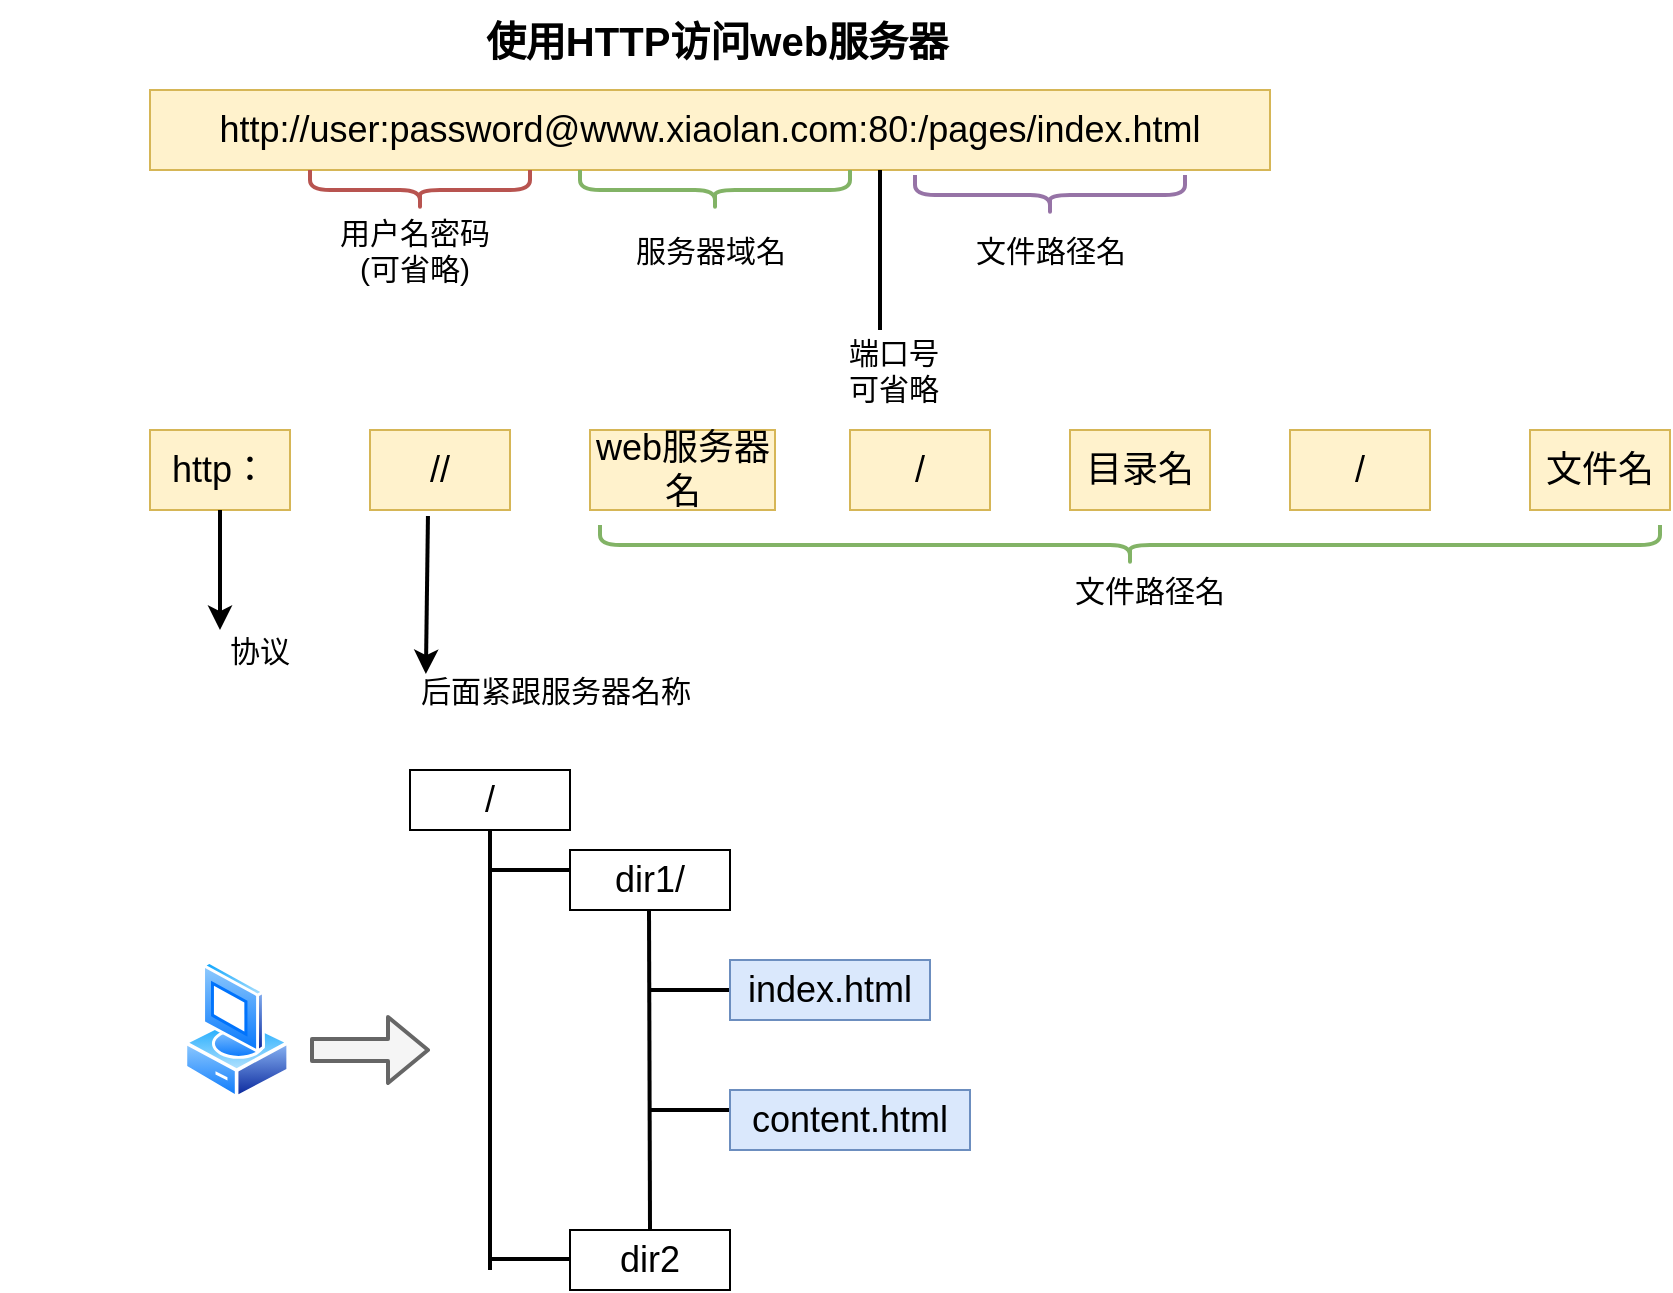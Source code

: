 <mxfile version="13.5.8" type="device"><diagram id="hoGXD-Ym1MJ3z4P1cxw_" name="第 1 页"><mxGraphModel dx="2249" dy="713" grid="1" gridSize="10" guides="1" tooltips="1" connect="1" arrows="1" fold="1" page="1" pageScale="1" pageWidth="827" pageHeight="1169" math="0" shadow="0"><root><mxCell id="0"/><mxCell id="1" parent="0"/><mxCell id="fObjxdO-kKKhCXR6H4R_-1" value="&lt;font style=&quot;font-size: 18px&quot;&gt;http://user:password@www.xiaolan.com:80:/pages/index.html&lt;/font&gt;" style="rounded=0;whiteSpace=wrap;html=1;fillColor=#fff2cc;strokeColor=#d6b656;" vertex="1" parent="1"><mxGeometry x="60" y="120" width="560" height="40" as="geometry"/></mxCell><mxCell id="fObjxdO-kKKhCXR6H4R_-3" value="" style="shape=curlyBracket;whiteSpace=wrap;html=1;rounded=1;rotation=-90;fillColor=#f8cecc;strokeColor=#b85450;strokeWidth=2;" vertex="1" parent="1"><mxGeometry x="185" y="115" width="20" height="110" as="geometry"/></mxCell><mxCell id="fObjxdO-kKKhCXR6H4R_-4" value="&lt;font style=&quot;font-size: 15px&quot;&gt;用户名密码&lt;br&gt;(可省略)&lt;br&gt;&lt;/font&gt;" style="text;html=1;strokeColor=none;fillColor=none;align=center;verticalAlign=middle;whiteSpace=wrap;rounded=0;" vertex="1" parent="1"><mxGeometry x="140" y="190" width="105" height="20" as="geometry"/></mxCell><mxCell id="fObjxdO-kKKhCXR6H4R_-5" value="" style="shape=curlyBracket;whiteSpace=wrap;html=1;rounded=1;strokeWidth=2;rotation=-90;fillColor=#d5e8d4;strokeColor=#82b366;" vertex="1" parent="1"><mxGeometry x="332.5" y="102.5" width="20" height="135" as="geometry"/></mxCell><mxCell id="fObjxdO-kKKhCXR6H4R_-6" value="&lt;font&gt;&lt;font style=&quot;font-size: 15px&quot;&gt;服务器域名&lt;/font&gt;&lt;br&gt;&lt;/font&gt;" style="text;html=1;strokeColor=none;fillColor=none;align=center;verticalAlign=middle;whiteSpace=wrap;rounded=0;" vertex="1" parent="1"><mxGeometry x="287.5" y="190" width="105" height="20" as="geometry"/></mxCell><mxCell id="fObjxdO-kKKhCXR6H4R_-7" value="" style="line;strokeWidth=2;direction=south;html=1;" vertex="1" parent="1"><mxGeometry x="420" y="160" width="10" height="80" as="geometry"/></mxCell><mxCell id="fObjxdO-kKKhCXR6H4R_-8" value="&lt;font style=&quot;font-size: 15px&quot;&gt;端口号&lt;br&gt;可省略&lt;br&gt;&lt;/font&gt;" style="text;html=1;strokeColor=none;fillColor=none;align=center;verticalAlign=middle;whiteSpace=wrap;rounded=0;" vertex="1" parent="1"><mxGeometry x="372.5" y="250" width="117.5" height="20" as="geometry"/></mxCell><mxCell id="fObjxdO-kKKhCXR6H4R_-9" value="" style="shape=curlyBracket;whiteSpace=wrap;html=1;rounded=1;strokeWidth=2;rotation=-90;fillColor=#e1d5e7;strokeColor=#9673a6;" vertex="1" parent="1"><mxGeometry x="500" y="105" width="20" height="135" as="geometry"/></mxCell><mxCell id="fObjxdO-kKKhCXR6H4R_-10" value="&lt;font&gt;&lt;font style=&quot;font-size: 15px&quot;&gt;文件路径名&lt;/font&gt;&lt;br&gt;&lt;/font&gt;" style="text;html=1;strokeColor=none;fillColor=none;align=center;verticalAlign=middle;whiteSpace=wrap;rounded=0;" vertex="1" parent="1"><mxGeometry x="457.5" y="190" width="105" height="20" as="geometry"/></mxCell><mxCell id="fObjxdO-kKKhCXR6H4R_-11" value="&lt;font style=&quot;font-size: 20px&quot;&gt;使用HTTP访问web服务器&lt;/font&gt;" style="text;strokeColor=none;fillColor=none;html=1;fontSize=24;fontStyle=1;verticalAlign=middle;align=center;" vertex="1" parent="1"><mxGeometry x="292.5" y="75" width="100" height="40" as="geometry"/></mxCell><mxCell id="fObjxdO-kKKhCXR6H4R_-18" value="&lt;font style=&quot;font-size: 18px&quot;&gt;http：&lt;/font&gt;" style="rounded=0;whiteSpace=wrap;html=1;fillColor=#fff2cc;strokeColor=#d6b656;" vertex="1" parent="1"><mxGeometry x="60" y="290" width="70" height="40" as="geometry"/></mxCell><mxCell id="fObjxdO-kKKhCXR6H4R_-19" value="&lt;span style=&quot;font-size: 18px&quot;&gt;//&lt;/span&gt;" style="rounded=0;whiteSpace=wrap;html=1;fillColor=#fff2cc;strokeColor=#d6b656;" vertex="1" parent="1"><mxGeometry x="170" y="290" width="70" height="40" as="geometry"/></mxCell><mxCell id="fObjxdO-kKKhCXR6H4R_-20" value="&lt;span style=&quot;font-size: 18px&quot;&gt;web服务器名&lt;/span&gt;" style="rounded=0;whiteSpace=wrap;html=1;fillColor=#fff2cc;strokeColor=#d6b656;" vertex="1" parent="1"><mxGeometry x="280" y="290" width="92.5" height="40" as="geometry"/></mxCell><mxCell id="fObjxdO-kKKhCXR6H4R_-21" value="&lt;span style=&quot;font-size: 18px&quot;&gt;/&lt;/span&gt;" style="rounded=0;whiteSpace=wrap;html=1;fillColor=#fff2cc;strokeColor=#d6b656;" vertex="1" parent="1"><mxGeometry x="410" y="290" width="70" height="40" as="geometry"/></mxCell><mxCell id="fObjxdO-kKKhCXR6H4R_-22" value="&lt;span style=&quot;font-size: 18px&quot;&gt;目录名&lt;/span&gt;" style="rounded=0;whiteSpace=wrap;html=1;fillColor=#fff2cc;strokeColor=#d6b656;" vertex="1" parent="1"><mxGeometry x="520" y="290" width="70" height="40" as="geometry"/></mxCell><mxCell id="fObjxdO-kKKhCXR6H4R_-23" value="&lt;span style=&quot;font-size: 18px&quot;&gt;/&lt;/span&gt;" style="rounded=0;whiteSpace=wrap;html=1;fillColor=#fff2cc;strokeColor=#d6b656;" vertex="1" parent="1"><mxGeometry x="630" y="290" width="70" height="40" as="geometry"/></mxCell><mxCell id="fObjxdO-kKKhCXR6H4R_-24" value="&lt;span style=&quot;font-size: 18px&quot;&gt;文件名&lt;/span&gt;" style="rounded=0;whiteSpace=wrap;html=1;fillColor=#fff2cc;strokeColor=#d6b656;" vertex="1" parent="1"><mxGeometry x="750" y="290" width="70" height="40" as="geometry"/></mxCell><mxCell id="fObjxdO-kKKhCXR6H4R_-28" value="" style="endArrow=classic;html=1;strokeWidth=2;exitX=0.5;exitY=1;exitDx=0;exitDy=0;" edge="1" parent="1" source="fObjxdO-kKKhCXR6H4R_-18"><mxGeometry width="50" height="50" relative="1" as="geometry"><mxPoint x="120" y="410" as="sourcePoint"/><mxPoint x="95" y="390" as="targetPoint"/></mxGeometry></mxCell><mxCell id="fObjxdO-kKKhCXR6H4R_-29" value="协议" style="text;html=1;strokeColor=none;fillColor=none;align=center;verticalAlign=middle;whiteSpace=wrap;rounded=0;fontSize=15;" vertex="1" parent="1"><mxGeometry x="-15" y="390" width="260" height="20" as="geometry"/></mxCell><mxCell id="fObjxdO-kKKhCXR6H4R_-30" value="" style="endArrow=classic;html=1;strokeWidth=2;fontSize=15;exitX=0.414;exitY=1.075;exitDx=0;exitDy=0;exitPerimeter=0;entryX=0.819;entryY=1.1;entryDx=0;entryDy=0;entryPerimeter=0;" edge="1" parent="1" source="fObjxdO-kKKhCXR6H4R_-19" target="fObjxdO-kKKhCXR6H4R_-29"><mxGeometry width="50" height="50" relative="1" as="geometry"><mxPoint x="220" y="390" as="sourcePoint"/><mxPoint x="270" y="340" as="targetPoint"/></mxGeometry></mxCell><mxCell id="fObjxdO-kKKhCXR6H4R_-31" value="后面紧跟服务器名称" style="text;html=1;strokeColor=none;fillColor=none;align=center;verticalAlign=middle;whiteSpace=wrap;rounded=0;fontSize=15;" vertex="1" parent="1"><mxGeometry x="132.5" y="410" width="260" height="20" as="geometry"/></mxCell><mxCell id="fObjxdO-kKKhCXR6H4R_-33" value="" style="shape=curlyBracket;whiteSpace=wrap;html=1;rounded=1;strokeWidth=2;rotation=-90;fillColor=#d5e8d4;strokeColor=#82b366;" vertex="1" parent="1"><mxGeometry x="540" y="82.5" width="20" height="530" as="geometry"/></mxCell><mxCell id="fObjxdO-kKKhCXR6H4R_-34" value="文件路径名" style="text;html=1;strokeColor=none;fillColor=none;align=center;verticalAlign=middle;whiteSpace=wrap;rounded=0;fontSize=15;" vertex="1" parent="1"><mxGeometry x="430" y="360" width="260" height="20" as="geometry"/></mxCell><mxCell id="fObjxdO-kKKhCXR6H4R_-35" value="" style="aspect=fixed;perimeter=ellipsePerimeter;html=1;align=center;shadow=0;dashed=0;spacingTop=3;image;image=img/lib/active_directory/vista_client.svg;fontSize=15;" vertex="1" parent="1"><mxGeometry x="76.8" y="555" width="53.2" height="70" as="geometry"/></mxCell><mxCell id="fObjxdO-kKKhCXR6H4R_-36" value="/" style="rounded=0;whiteSpace=wrap;html=1;fontSize=18;" vertex="1" parent="1"><mxGeometry x="190" y="460" width="80" height="30" as="geometry"/></mxCell><mxCell id="fObjxdO-kKKhCXR6H4R_-37" value="" style="endArrow=none;html=1;strokeWidth=2;fontSize=18;entryX=0.5;entryY=1;entryDx=0;entryDy=0;" edge="1" parent="1" target="fObjxdO-kKKhCXR6H4R_-36"><mxGeometry width="50" height="50" relative="1" as="geometry"><mxPoint x="230" y="710" as="sourcePoint"/><mxPoint x="250" y="530" as="targetPoint"/></mxGeometry></mxCell><mxCell id="fObjxdO-kKKhCXR6H4R_-38" value="" style="endArrow=none;html=1;strokeWidth=2;fontSize=18;" edge="1" parent="1"><mxGeometry width="50" height="50" relative="1" as="geometry"><mxPoint x="230" y="510" as="sourcePoint"/><mxPoint x="270" y="510" as="targetPoint"/></mxGeometry></mxCell><mxCell id="fObjxdO-kKKhCXR6H4R_-39" value="dir1/" style="rounded=0;whiteSpace=wrap;html=1;fontSize=18;" vertex="1" parent="1"><mxGeometry x="270" y="500" width="80" height="30" as="geometry"/></mxCell><mxCell id="fObjxdO-kKKhCXR6H4R_-40" value="" style="endArrow=none;html=1;strokeWidth=2;fontSize=18;entryX=0.5;entryY=1;entryDx=0;entryDy=0;exitX=0.5;exitY=0;exitDx=0;exitDy=0;" edge="1" parent="1" source="fObjxdO-kKKhCXR6H4R_-45"><mxGeometry width="50" height="50" relative="1" as="geometry"><mxPoint x="309.5" y="650" as="sourcePoint"/><mxPoint x="309.5" y="530" as="targetPoint"/></mxGeometry></mxCell><mxCell id="fObjxdO-kKKhCXR6H4R_-41" value="" style="endArrow=none;html=1;strokeWidth=2;fontSize=18;" edge="1" parent="1"><mxGeometry width="50" height="50" relative="1" as="geometry"><mxPoint x="310" y="570" as="sourcePoint"/><mxPoint x="350" y="570" as="targetPoint"/></mxGeometry></mxCell><mxCell id="fObjxdO-kKKhCXR6H4R_-42" value="" style="endArrow=none;html=1;strokeWidth=2;fontSize=18;" edge="1" parent="1"><mxGeometry width="50" height="50" relative="1" as="geometry"><mxPoint x="310" y="630" as="sourcePoint"/><mxPoint x="350" y="630" as="targetPoint"/></mxGeometry></mxCell><mxCell id="fObjxdO-kKKhCXR6H4R_-43" value="index.html" style="rounded=0;whiteSpace=wrap;html=1;fontSize=18;fillColor=#dae8fc;strokeColor=#6c8ebf;" vertex="1" parent="1"><mxGeometry x="350" y="555" width="100" height="30" as="geometry"/></mxCell><mxCell id="fObjxdO-kKKhCXR6H4R_-44" value="content.html" style="rounded=0;whiteSpace=wrap;html=1;fontSize=18;fillColor=#dae8fc;strokeColor=#6c8ebf;" vertex="1" parent="1"><mxGeometry x="350" y="620" width="120" height="30" as="geometry"/></mxCell><mxCell id="fObjxdO-kKKhCXR6H4R_-45" value="dir2" style="rounded=0;whiteSpace=wrap;html=1;fontSize=18;" vertex="1" parent="1"><mxGeometry x="270" y="690" width="80" height="30" as="geometry"/></mxCell><mxCell id="fObjxdO-kKKhCXR6H4R_-46" value="" style="endArrow=none;html=1;strokeWidth=2;fontSize=18;" edge="1" parent="1"><mxGeometry width="50" height="50" relative="1" as="geometry"><mxPoint x="230" y="704.5" as="sourcePoint"/><mxPoint x="270" y="704.5" as="targetPoint"/></mxGeometry></mxCell><mxCell id="fObjxdO-kKKhCXR6H4R_-47" value="" style="shape=flexArrow;endArrow=classic;html=1;strokeWidth=2;fontSize=18;fillColor=#f5f5f5;strokeColor=#666666;" edge="1" parent="1"><mxGeometry width="50" height="50" relative="1" as="geometry"><mxPoint x="140" y="600" as="sourcePoint"/><mxPoint x="200" y="600" as="targetPoint"/></mxGeometry></mxCell></root></mxGraphModel></diagram></mxfile>